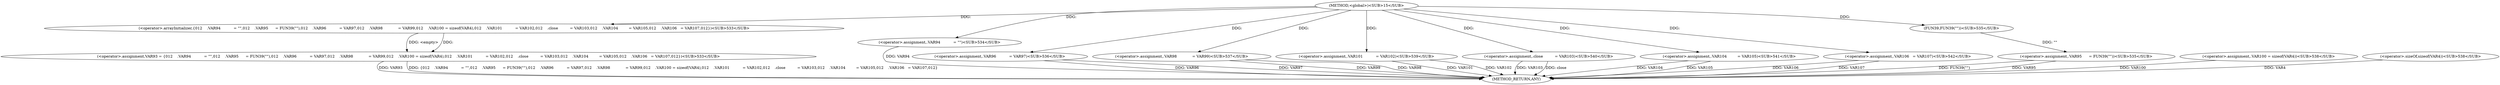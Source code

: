 
digraph "&lt;global&gt;" {  

"10086" [label = "(METHOD,&lt;global&gt;)<SUB>15</SUB>" ]

"11804" [label = "(METHOD_RETURN,ANY)" ]

"11763" [label = "(&lt;operator&gt;.assignment,VAR93 = {\012    .VAR94           = &quot;&quot;,\012    .VAR95      = FUN39(&quot;&quot;),\012    .VAR96           = VAR97,\012    .VAR98             = VAR99,\012    .VAR100 = sizeof(VAR4),\012    .VAR101           = VAR102,\012    .close          = VAR103,\012    .VAR104         = VAR105,\012    .VAR106   = VAR107,\012})<SUB>533</SUB>" ]

"11765" [label = "(&lt;operator&gt;.arrayInitializer,{\012    .VAR94           = &quot;&quot;,\012    .VAR95      = FUN39(&quot;&quot;),\012    .VAR96           = VAR97,\012    .VAR98             = VAR99,\012    .VAR100 = sizeof(VAR4),\012    .VAR101           = VAR102,\012    .close          = VAR103,\012    .VAR104         = VAR105,\012    .VAR106   = VAR107,\012})<SUB>533</SUB>" ]

"11767" [label = "(&lt;operator&gt;.assignment,.VAR94           = &quot;&quot;)<SUB>534</SUB>" ]

"11771" [label = "(&lt;operator&gt;.assignment,.VAR95      = FUN39(&quot;&quot;))<SUB>535</SUB>" ]

"11776" [label = "(&lt;operator&gt;.assignment,.VAR96           = VAR97)<SUB>536</SUB>" ]

"11780" [label = "(&lt;operator&gt;.assignment,.VAR98             = VAR99)<SUB>537</SUB>" ]

"11784" [label = "(&lt;operator&gt;.assignment,.VAR100 = sizeof(VAR4))<SUB>538</SUB>" ]

"11789" [label = "(&lt;operator&gt;.assignment,.VAR101           = VAR102)<SUB>539</SUB>" ]

"11793" [label = "(&lt;operator&gt;.assignment,.close          = VAR103)<SUB>540</SUB>" ]

"11797" [label = "(&lt;operator&gt;.assignment,.VAR104         = VAR105)<SUB>541</SUB>" ]

"11801" [label = "(&lt;operator&gt;.assignment,.VAR106   = VAR107)<SUB>542</SUB>" ]

"11773" [label = "(FUN39,FUN39(&quot;&quot;))<SUB>535</SUB>" ]

"11786" [label = "(&lt;operator&gt;.sizeOf,sizeof(VAR4))<SUB>538</SUB>" ]

  "11763" -> "11804"  [ label = "DDG: VAR93"] 

  "11771" -> "11804"  [ label = "DDG: FUN39(&quot;&quot;)"] 

  "11776" -> "11804"  [ label = "DDG: VAR96"] 

  "11780" -> "11804"  [ label = "DDG: VAR99"] 

  "11789" -> "11804"  [ label = "DDG: VAR101"] 

  "11793" -> "11804"  [ label = "DDG: VAR103"] 

  "11797" -> "11804"  [ label = "DDG: VAR104"] 

  "11801" -> "11804"  [ label = "DDG: VAR106"] 

  "11763" -> "11804"  [ label = "DDG: {\012    .VAR94           = &quot;&quot;,\012    .VAR95      = FUN39(&quot;&quot;),\012    .VAR96           = VAR97,\012    .VAR98             = VAR99,\012    .VAR100 = sizeof(VAR4),\012    .VAR101           = VAR102,\012    .close          = VAR103,\012    .VAR104         = VAR105,\012    .VAR106   = VAR107,\012}"] 

  "11786" -> "11804"  [ label = "DDG: VAR4"] 

  "11771" -> "11804"  [ label = "DDG: VAR95"] 

  "11784" -> "11804"  [ label = "DDG: VAR100"] 

  "11780" -> "11804"  [ label = "DDG: VAR98"] 

  "11793" -> "11804"  [ label = "DDG: close"] 

  "11767" -> "11804"  [ label = "DDG: VAR94"] 

  "11801" -> "11804"  [ label = "DDG: VAR107"] 

  "11776" -> "11804"  [ label = "DDG: VAR97"] 

  "11797" -> "11804"  [ label = "DDG: VAR105"] 

  "11789" -> "11804"  [ label = "DDG: VAR102"] 

  "11765" -> "11763"  [ label = "DDG: &lt;empty&gt;"] 

  "11765" -> "11763"  [ label = "DDG: "] 

  "10086" -> "11765"  [ label = "DDG: "] 

  "10086" -> "11767"  [ label = "DDG: "] 

  "11773" -> "11771"  [ label = "DDG: &quot;&quot;"] 

  "10086" -> "11776"  [ label = "DDG: "] 

  "10086" -> "11780"  [ label = "DDG: "] 

  "10086" -> "11789"  [ label = "DDG: "] 

  "10086" -> "11793"  [ label = "DDG: "] 

  "10086" -> "11797"  [ label = "DDG: "] 

  "10086" -> "11801"  [ label = "DDG: "] 

  "10086" -> "11773"  [ label = "DDG: "] 

}
